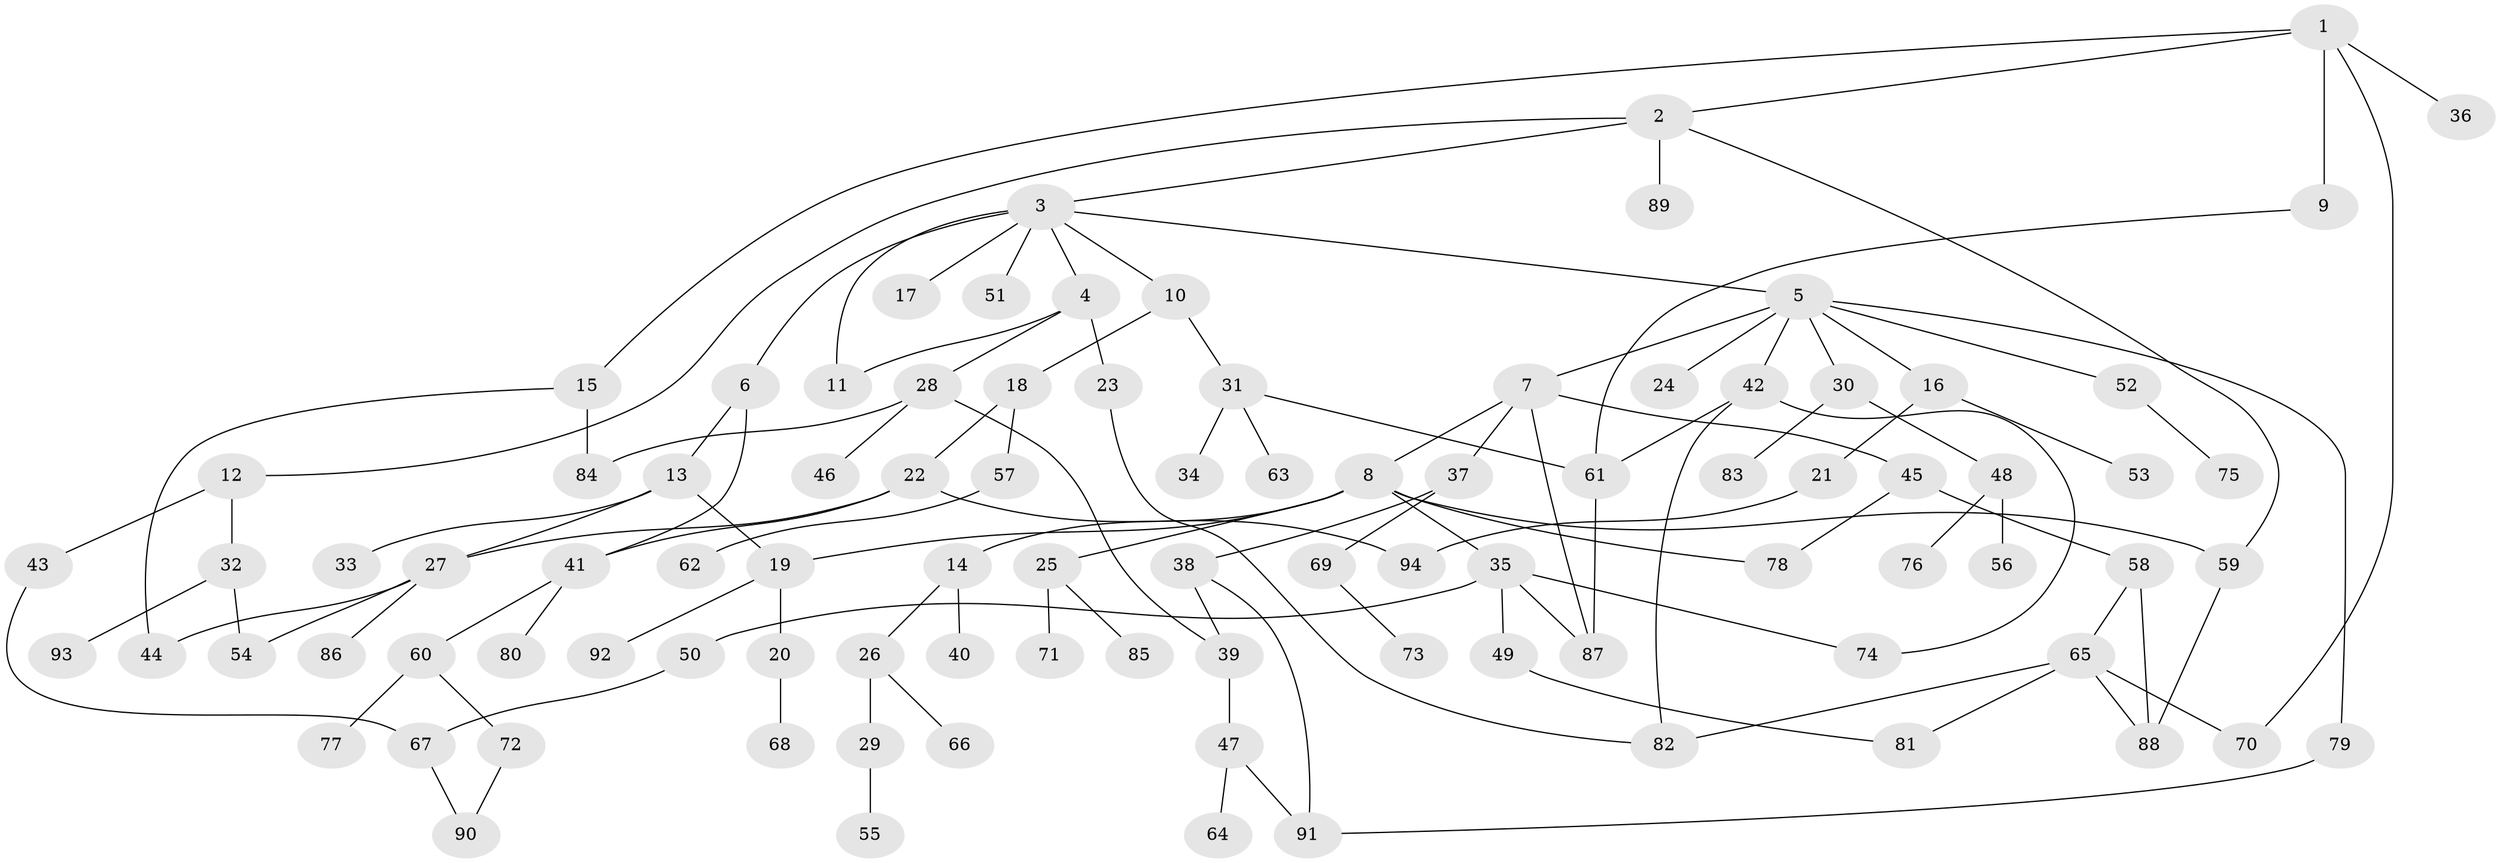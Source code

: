 // Generated by graph-tools (version 1.1) at 2025/25/03/09/25 03:25:30]
// undirected, 94 vertices, 119 edges
graph export_dot {
graph [start="1"]
  node [color=gray90,style=filled];
  1;
  2;
  3;
  4;
  5;
  6;
  7;
  8;
  9;
  10;
  11;
  12;
  13;
  14;
  15;
  16;
  17;
  18;
  19;
  20;
  21;
  22;
  23;
  24;
  25;
  26;
  27;
  28;
  29;
  30;
  31;
  32;
  33;
  34;
  35;
  36;
  37;
  38;
  39;
  40;
  41;
  42;
  43;
  44;
  45;
  46;
  47;
  48;
  49;
  50;
  51;
  52;
  53;
  54;
  55;
  56;
  57;
  58;
  59;
  60;
  61;
  62;
  63;
  64;
  65;
  66;
  67;
  68;
  69;
  70;
  71;
  72;
  73;
  74;
  75;
  76;
  77;
  78;
  79;
  80;
  81;
  82;
  83;
  84;
  85;
  86;
  87;
  88;
  89;
  90;
  91;
  92;
  93;
  94;
  1 -- 2;
  1 -- 9;
  1 -- 15;
  1 -- 36;
  1 -- 70;
  2 -- 3;
  2 -- 12;
  2 -- 89;
  2 -- 59;
  3 -- 4;
  3 -- 5;
  3 -- 6;
  3 -- 10;
  3 -- 11;
  3 -- 17;
  3 -- 51;
  4 -- 23;
  4 -- 28;
  4 -- 11;
  5 -- 7;
  5 -- 16;
  5 -- 24;
  5 -- 30;
  5 -- 42;
  5 -- 52;
  5 -- 79;
  6 -- 13;
  6 -- 41;
  7 -- 8;
  7 -- 37;
  7 -- 45;
  7 -- 87;
  8 -- 14;
  8 -- 19;
  8 -- 25;
  8 -- 35;
  8 -- 59;
  8 -- 78;
  9 -- 61;
  10 -- 18;
  10 -- 31;
  12 -- 32;
  12 -- 43;
  13 -- 27;
  13 -- 33;
  13 -- 19;
  14 -- 26;
  14 -- 40;
  15 -- 44;
  15 -- 84;
  16 -- 21;
  16 -- 53;
  18 -- 22;
  18 -- 57;
  19 -- 20;
  19 -- 92;
  20 -- 68;
  21 -- 94;
  22 -- 41;
  22 -- 27;
  22 -- 94;
  23 -- 82;
  25 -- 71;
  25 -- 85;
  26 -- 29;
  26 -- 66;
  27 -- 54;
  27 -- 86;
  27 -- 44;
  28 -- 39;
  28 -- 46;
  28 -- 84;
  29 -- 55;
  30 -- 48;
  30 -- 83;
  31 -- 34;
  31 -- 63;
  31 -- 61;
  32 -- 93;
  32 -- 54;
  35 -- 49;
  35 -- 50;
  35 -- 74;
  35 -- 87;
  37 -- 38;
  37 -- 69;
  38 -- 91;
  38 -- 39;
  39 -- 47;
  41 -- 60;
  41 -- 80;
  42 -- 61;
  42 -- 82;
  42 -- 74;
  43 -- 67;
  45 -- 58;
  45 -- 78;
  47 -- 64;
  47 -- 91;
  48 -- 56;
  48 -- 76;
  49 -- 81;
  50 -- 67;
  52 -- 75;
  57 -- 62;
  58 -- 65;
  58 -- 88;
  59 -- 88;
  60 -- 72;
  60 -- 77;
  61 -- 87;
  65 -- 88;
  65 -- 81;
  65 -- 82;
  65 -- 70;
  67 -- 90;
  69 -- 73;
  72 -- 90;
  79 -- 91;
}
